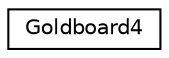 digraph "Grafische Darstellung der Klassenhierarchie"
{
  edge [fontname="Helvetica",fontsize="10",labelfontname="Helvetica",labelfontsize="10"];
  node [fontname="Helvetica",fontsize="10",shape=record];
  rankdir="LR";
  Node0 [label="Goldboard4",height=0.2,width=0.4,color="black", fillcolor="white", style="filled",URL="$classGoldboard4.html",tooltip="Von dieser Klasse darf nur ein Objekt (gb) erstellt werden. Es bietet sich an dies global zu definier..."];
}
